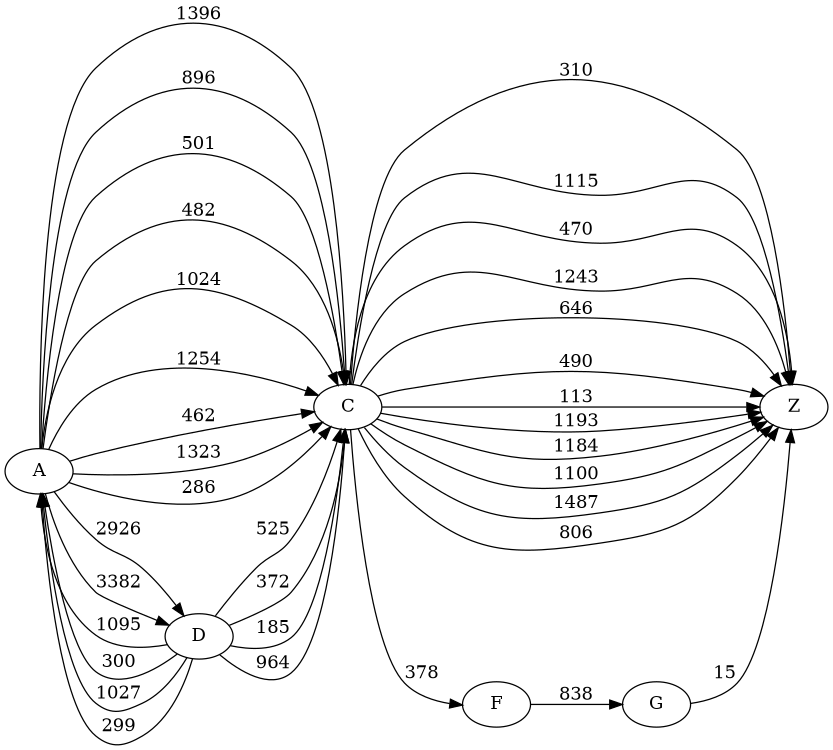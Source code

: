 digraph G {
	rankdir=LR size="8,5"
	A
	C
	A -> C [label=1396]
	C
	Z
	C -> Z [label=310]
	D
	A
	D -> A [label=1095]
	A
	C
	A -> C [label=896]
	C
	Z
	C -> Z [label=1115]
	A
	C
	A -> C [label=501]
	C
	Z
	C -> Z [label=470]
	A
	C
	A -> C [label=482]
	C
	Z
	C -> Z [label=1243]
	A
	C
	A -> C [label=1024]
	C
	Z
	C -> Z [label=646]
	D
	A
	D -> A [label=300]
	A
	C
	A -> C [label=1254]
	C
	Z
	C -> Z [label=490]
	D
	C
	D -> C [label=525]
	C
	Z
	C -> Z [label=113]
	A
	C
	A -> C [label=462]
	C
	Z
	C -> Z [label=1193]
	A
	D
	A -> D [label=2926]
	D
	C
	D -> C [label=372]
	C
	Z
	C -> Z [label=1184]
	A
	D
	A -> D [label=3382]
	D
	C
	D -> C [label=185]
	C
	Z
	C -> Z [label=1100]
	D
	A
	D -> A [label=1027]
	A
	C
	A -> C [label=1323]
	C
	Z
	C -> Z [label=1487]
	D
	C
	D -> C [label=964]
	C
	Z
	C -> Z [label=806]
	D
	A
	D -> A [label=299]
	A
	C
	A -> C [label=286]
	C
	F
	C -> F [label=378]
	F
	G
	F -> G [label=838]
	G
	Z
	G -> Z [label=15]
}
